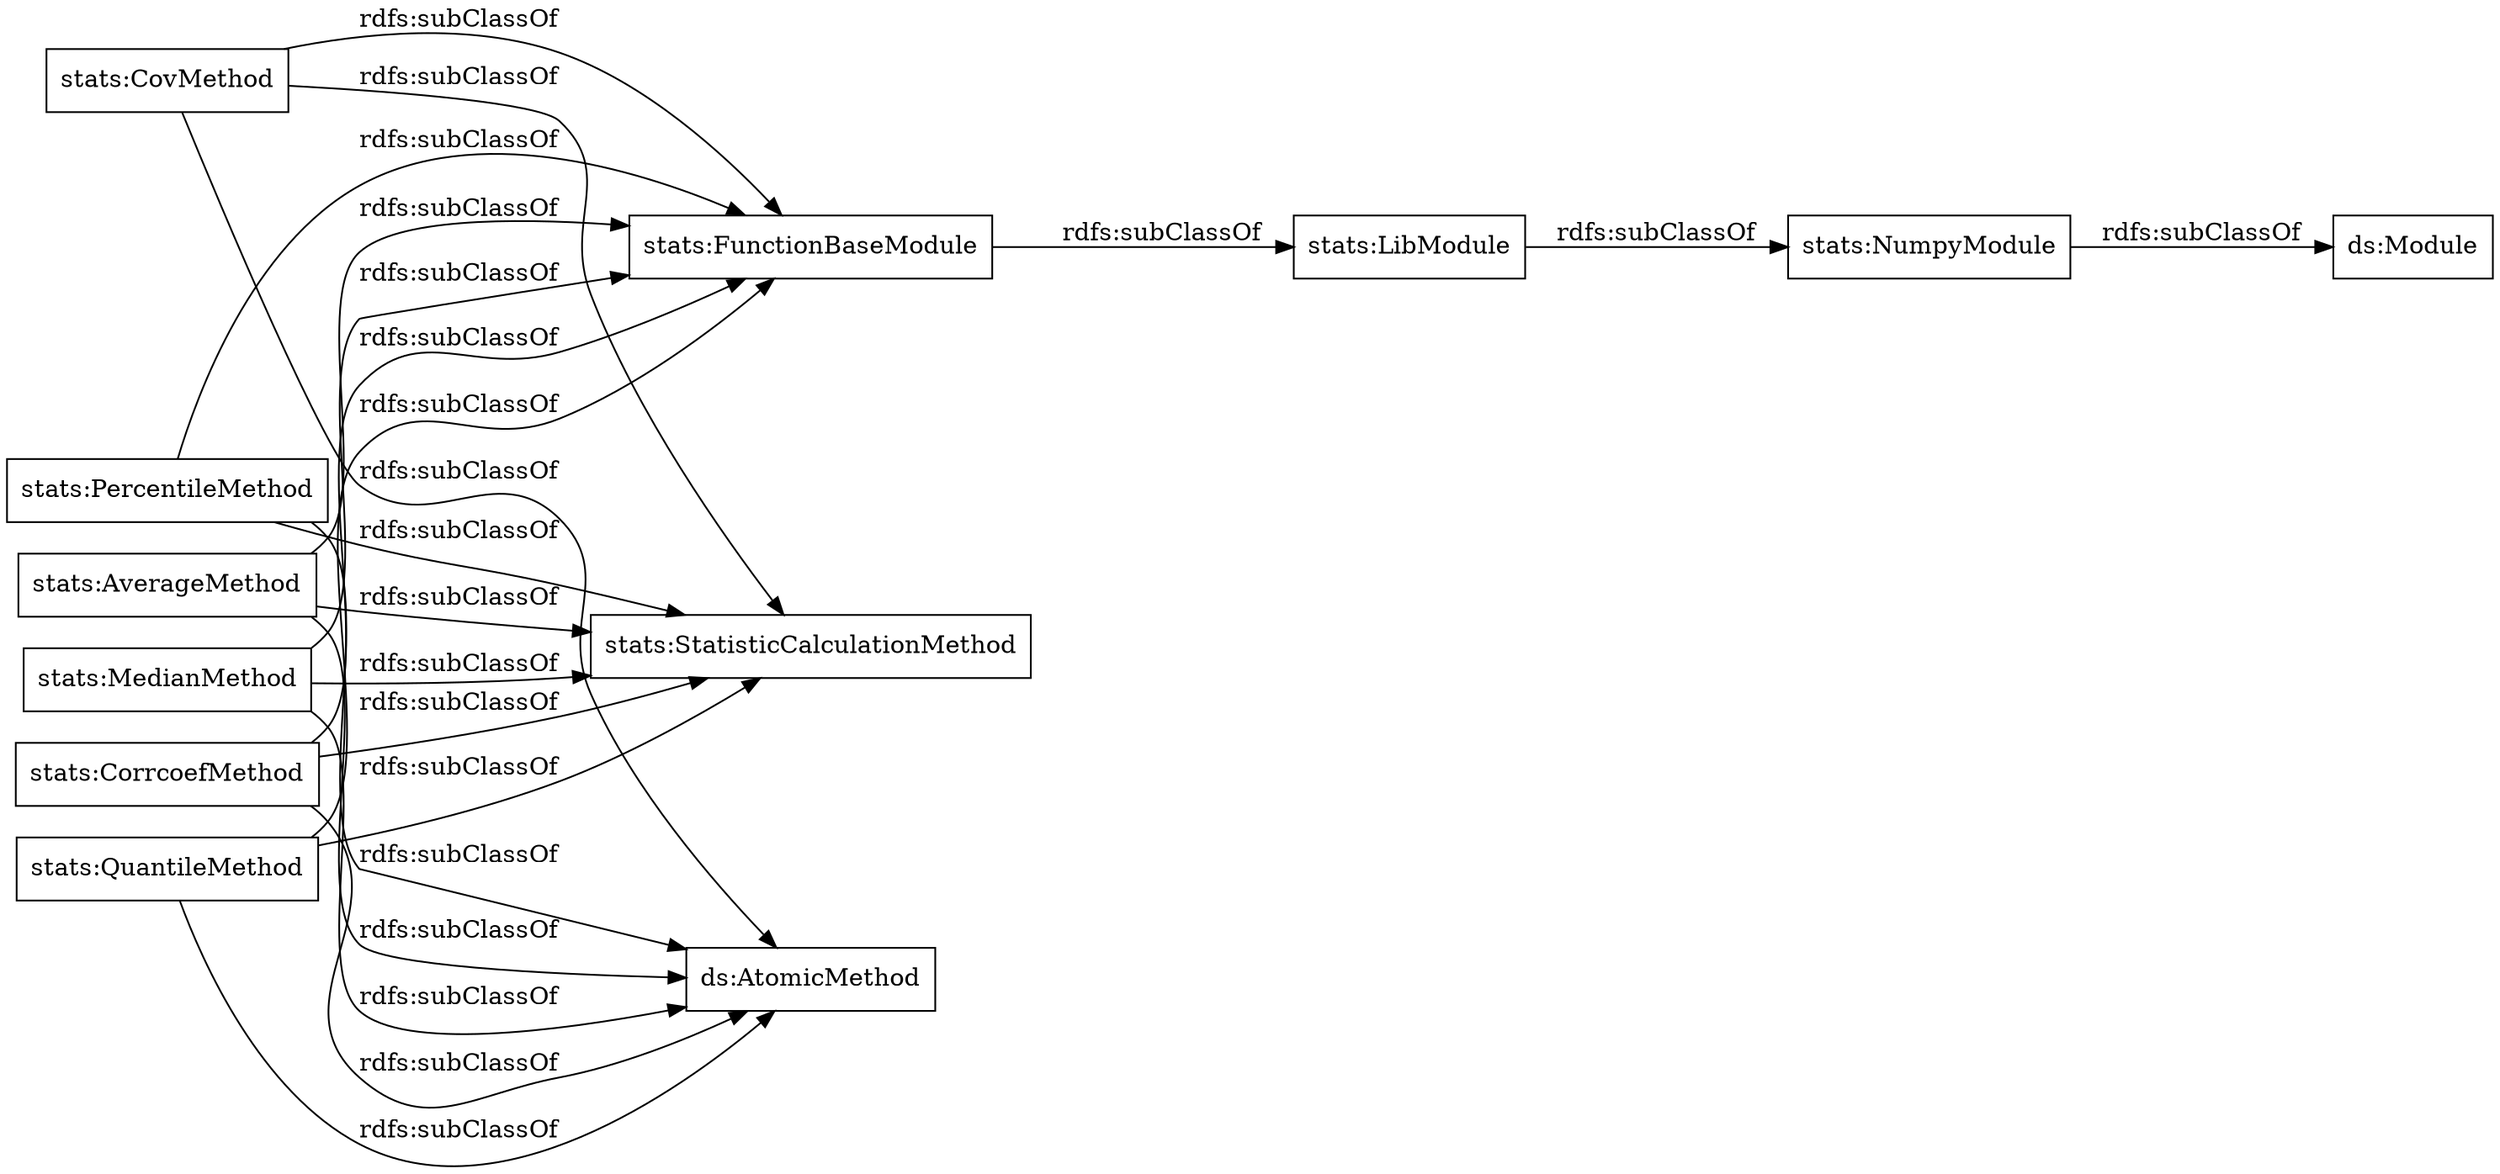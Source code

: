 digraph ar2dtool_diagram { 
rankdir=LR;
size="1000"
node [shape = rectangle, color="black"]; "stats:CovMethod" "stats:QuantileMethod" "stats:PercentileMethod" "stats:CorrcoefMethod" "stats:FunctionBaseModule" "stats:AverageMethod" "stats:MedianMethod" "stats:NumpyModule" "stats:LibModule" ; /*classes style*/
	"stats:LibModule" -> "stats:NumpyModule" [ label = "rdfs:subClassOf" ];
	"stats:CorrcoefMethod" -> "stats:StatisticCalculationMethod" [ label = "rdfs:subClassOf" ];
	"stats:CorrcoefMethod" -> "stats:FunctionBaseModule" [ label = "rdfs:subClassOf" ];
	"stats:CorrcoefMethod" -> "ds:AtomicMethod" [ label = "rdfs:subClassOf" ];
	"stats:PercentileMethod" -> "stats:StatisticCalculationMethod" [ label = "rdfs:subClassOf" ];
	"stats:PercentileMethod" -> "stats:FunctionBaseModule" [ label = "rdfs:subClassOf" ];
	"stats:PercentileMethod" -> "ds:AtomicMethod" [ label = "rdfs:subClassOf" ];
	"stats:QuantileMethod" -> "stats:StatisticCalculationMethod" [ label = "rdfs:subClassOf" ];
	"stats:QuantileMethod" -> "stats:FunctionBaseModule" [ label = "rdfs:subClassOf" ];
	"stats:QuantileMethod" -> "ds:AtomicMethod" [ label = "rdfs:subClassOf" ];
	"stats:NumpyModule" -> "ds:Module" [ label = "rdfs:subClassOf" ];
	"stats:AverageMethod" -> "stats:StatisticCalculationMethod" [ label = "rdfs:subClassOf" ];
	"stats:AverageMethod" -> "stats:FunctionBaseModule" [ label = "rdfs:subClassOf" ];
	"stats:AverageMethod" -> "ds:AtomicMethod" [ label = "rdfs:subClassOf" ];
	"stats:FunctionBaseModule" -> "stats:LibModule" [ label = "rdfs:subClassOf" ];
	"stats:CovMethod" -> "stats:StatisticCalculationMethod" [ label = "rdfs:subClassOf" ];
	"stats:CovMethod" -> "stats:FunctionBaseModule" [ label = "rdfs:subClassOf" ];
	"stats:CovMethod" -> "ds:AtomicMethod" [ label = "rdfs:subClassOf" ];
	"stats:MedianMethod" -> "stats:StatisticCalculationMethod" [ label = "rdfs:subClassOf" ];
	"stats:MedianMethod" -> "stats:FunctionBaseModule" [ label = "rdfs:subClassOf" ];
	"stats:MedianMethod" -> "ds:AtomicMethod" [ label = "rdfs:subClassOf" ];

}
